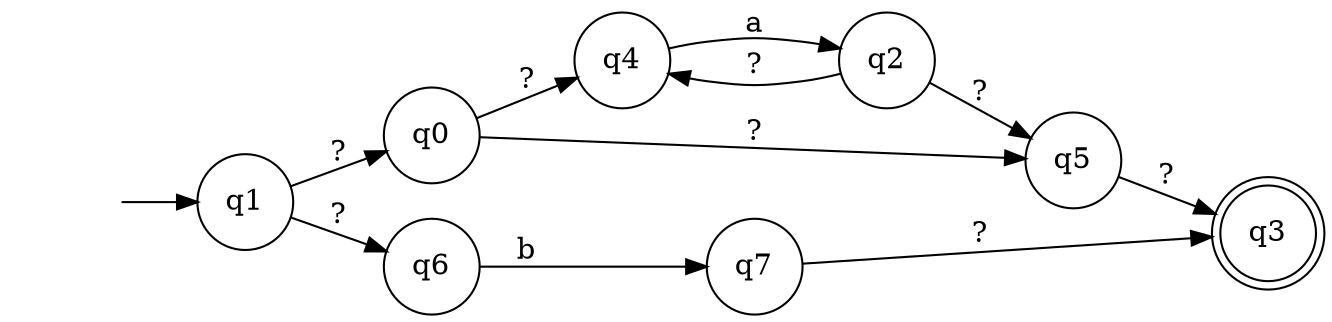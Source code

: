 digraph NFA { 
rankdir=LR; 
node [ shape = none]; ""; 
node [ shape = doublecircle]; q3; 
node [ shape = circle];
"" -> q1;
q1 -> q0 [ label = "?" ];
q1 -> q6 [ label = "?" ];
q0 -> q4 [ label = "?" ];
q0 -> q5 [ label = "?" ];
q4 -> q2 [ label = "a" ];
q2 -> q4 [ label = "?" ];
q2 -> q5 [ label = "?" ];
q5 -> q3 [ label = "?" ];
q6 -> q7 [ label = "b" ];
q7 -> q3 [ label = "?" ];
}
